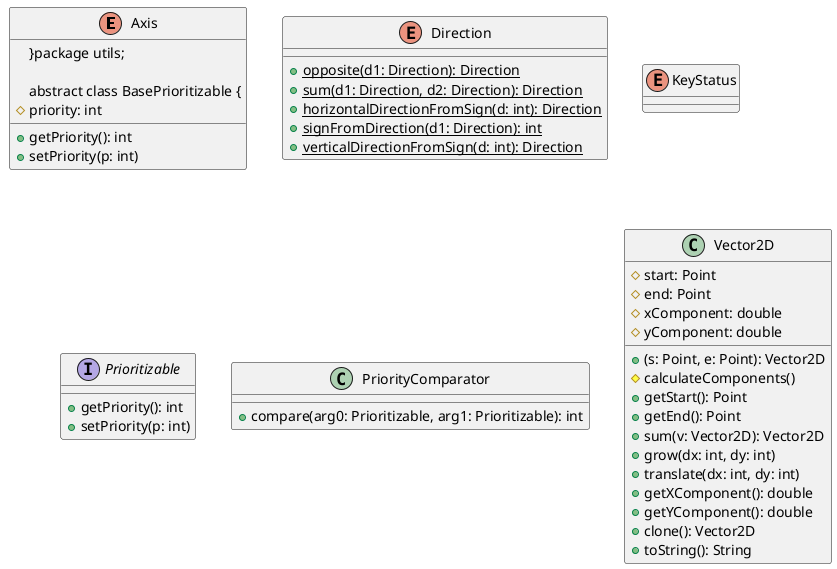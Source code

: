 @startuml
enum Axis {
}package utils;

abstract class BasePrioritizable {
   #priority: int
   +getPriority(): int 
   +setPriority(p: int)
}

enum Direction {
   +{static}opposite(d1: Direction): Direction 
   +{static}sum(d1: Direction, d2: Direction): Direction 
   +{static}horizontalDirectionFromSign(d: int): Direction 
   +{static}signFromDirection(d1: Direction): int 
   +{static}verticalDirectionFromSign(d: int): Direction 
}

enum KeyStatus {
}

interface Prioritizable {
   +getPriority(): int 
   +setPriority(p: int)
}

class PriorityComparator {
   +compare(arg0: Prioritizable, arg1: Prioritizable): int 
}

class Vector2D {
   #start: Point
   #end: Point
   #xComponent: double
   #yComponent: double
   +(s: Point, e: Point): Vector2D 
   #calculateComponents()
   +getStart(): Point 
   +getEnd(): Point 
   +sum(v: Vector2D): Vector2D 
   +grow(dx: int, dy: int)
   +translate(dx: int, dy: int)
   +getXComponent(): double 
   +getYComponent(): double 
   +clone(): Vector2D 
   +toString(): String 
}

@enduml
